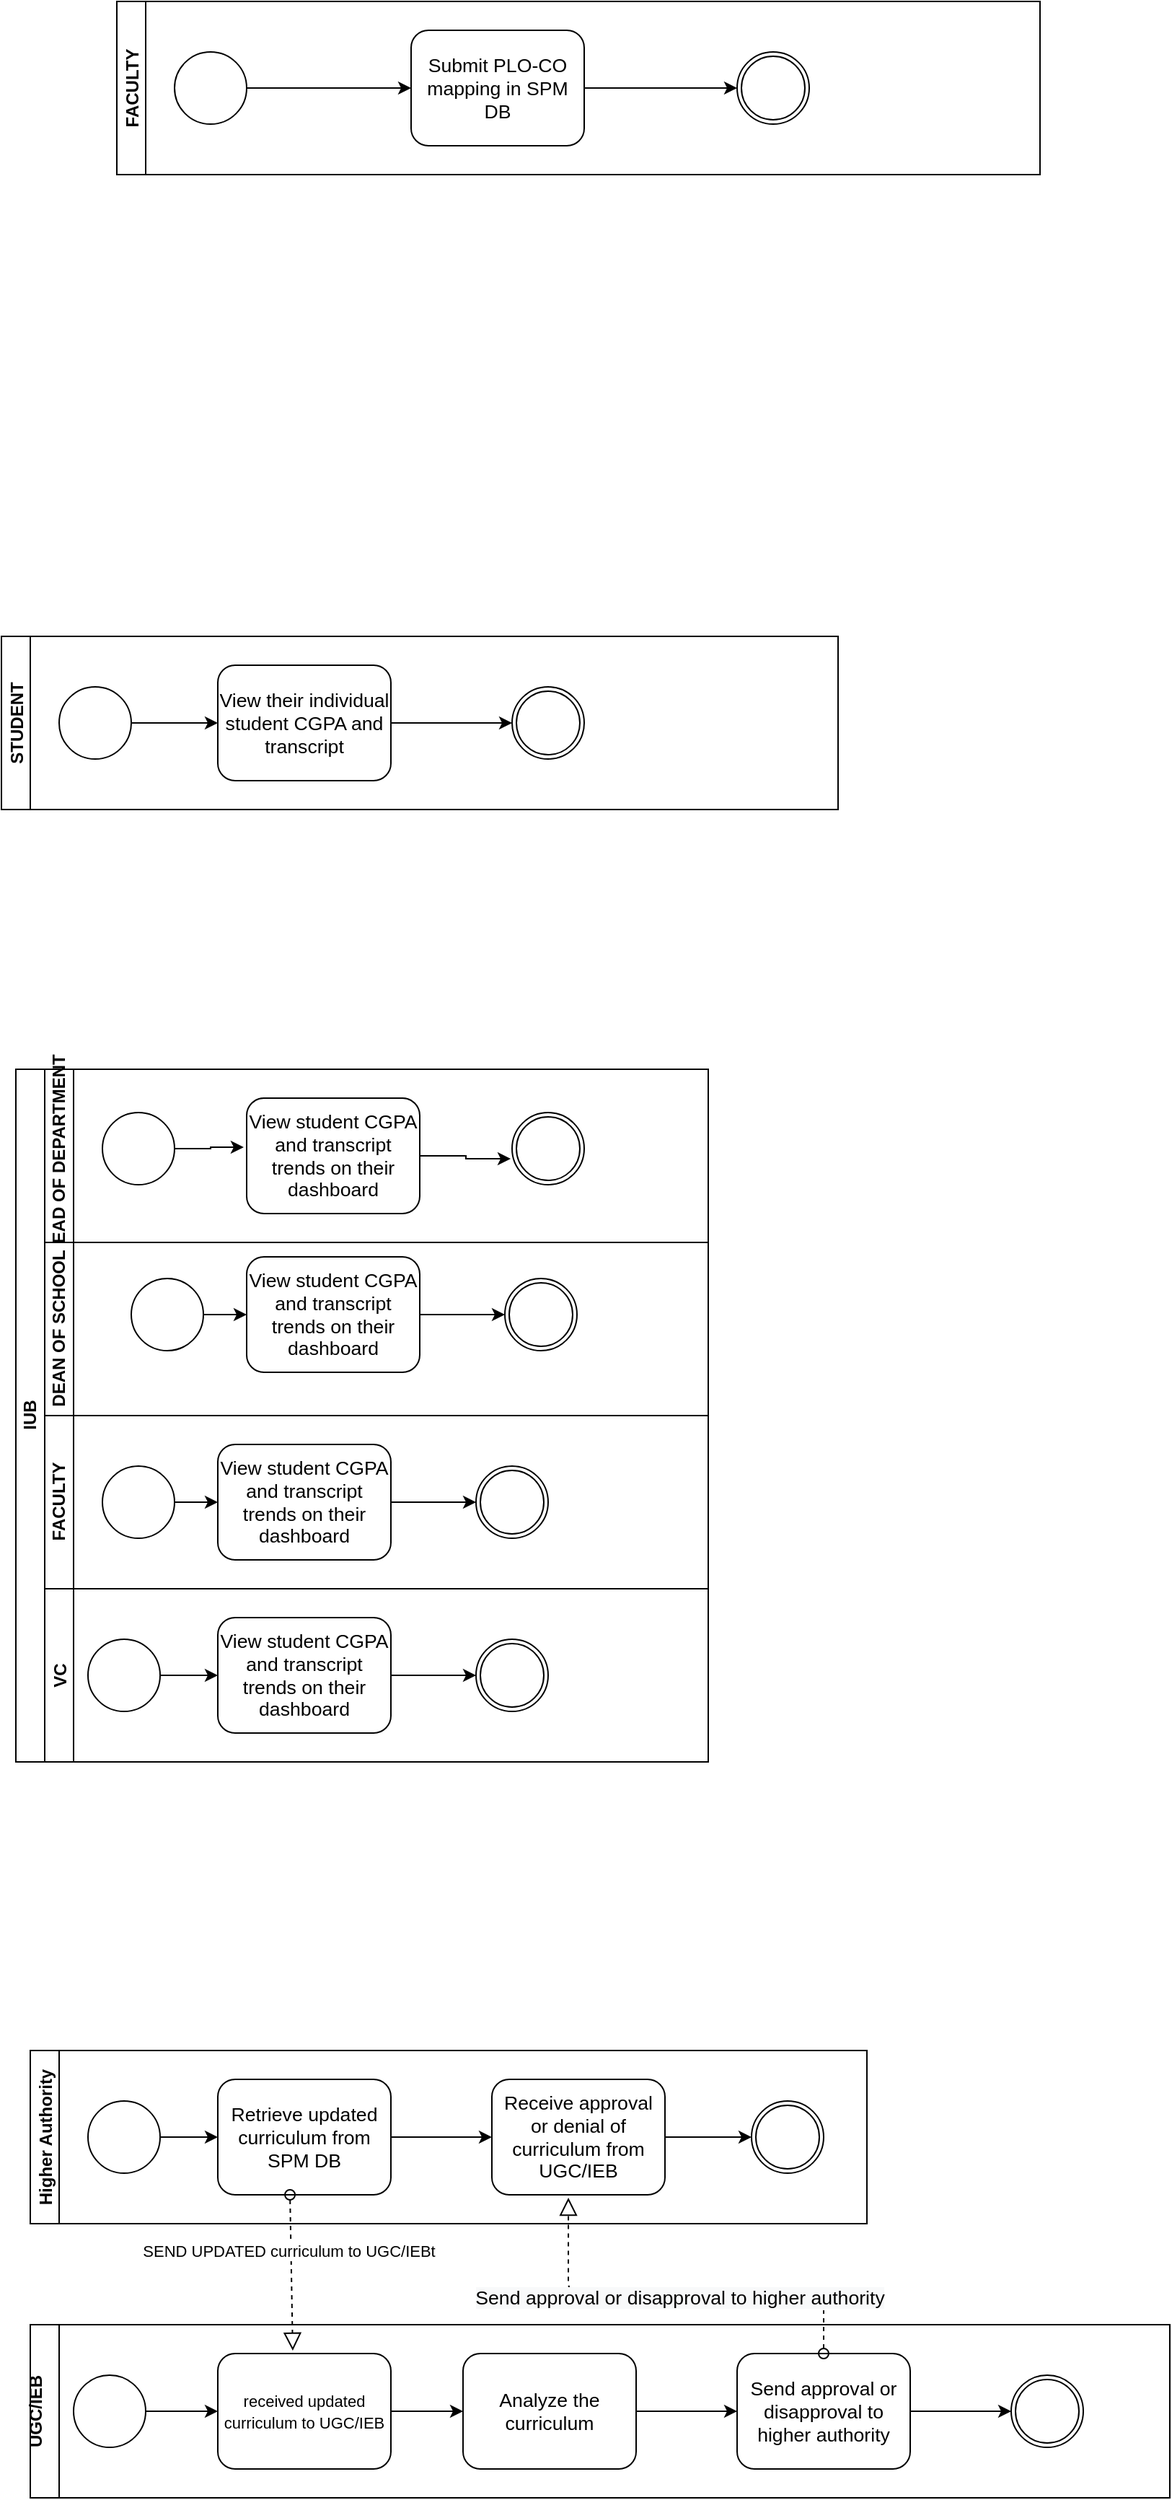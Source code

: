<mxfile version="14.5.3" type="device"><diagram id="prtHgNgQTEPvFCAcTncT" name="Page-1"><mxGraphModel dx="1662" dy="1874" grid="1" gridSize="10" guides="1" tooltips="1" connect="1" arrows="1" fold="1" page="1" pageScale="1" pageWidth="827" pageHeight="1169" math="0" shadow="0"><root><mxCell id="0"/><mxCell id="1" parent="0"/><mxCell id="5oM3blWk7Kuxun4V_PM9-3" value="STUDENT" style="swimlane;startSize=20;horizontal=0;" parent="1" vertex="1"><mxGeometry x="60" y="230" width="580" height="120" as="geometry"/></mxCell><mxCell id="5oM3blWk7Kuxun4V_PM9-8" style="edgeStyle=orthogonalEdgeStyle;rounded=0;orthogonalLoop=1;jettySize=auto;html=1;entryX=0;entryY=0.5;entryDx=0;entryDy=0;" parent="5oM3blWk7Kuxun4V_PM9-3" source="5oM3blWk7Kuxun4V_PM9-4" target="5oM3blWk7Kuxun4V_PM9-7" edge="1"><mxGeometry relative="1" as="geometry"/></mxCell><mxCell id="5oM3blWk7Kuxun4V_PM9-4" value="" style="shape=mxgraph.bpmn.shape;html=1;verticalLabelPosition=bottom;labelBackgroundColor=#ffffff;verticalAlign=top;align=center;perimeter=ellipsePerimeter;outlineConnect=0;outline=standard;symbol=general;" parent="5oM3blWk7Kuxun4V_PM9-3" vertex="1"><mxGeometry x="40" y="35" width="50" height="50" as="geometry"/></mxCell><mxCell id="5oM3blWk7Kuxun4V_PM9-10" style="edgeStyle=orthogonalEdgeStyle;rounded=0;orthogonalLoop=1;jettySize=auto;html=1;entryX=0;entryY=0.5;entryDx=0;entryDy=0;" parent="5oM3blWk7Kuxun4V_PM9-3" source="5oM3blWk7Kuxun4V_PM9-7" target="5oM3blWk7Kuxun4V_PM9-9" edge="1"><mxGeometry relative="1" as="geometry"/></mxCell><mxCell id="5oM3blWk7Kuxun4V_PM9-7" value="&lt;span style=&quot;font-size: 10.0pt ; font-family: &amp;#34;arial&amp;#34; , sans-serif&quot;&gt;View their individual student CGPA and transcript&lt;/span&gt;" style="shape=ext;rounded=1;html=1;whiteSpace=wrap;" parent="5oM3blWk7Kuxun4V_PM9-3" vertex="1"><mxGeometry x="150" y="20" width="120" height="80" as="geometry"/></mxCell><mxCell id="5oM3blWk7Kuxun4V_PM9-9" value="" style="shape=mxgraph.bpmn.shape;html=1;verticalLabelPosition=bottom;labelBackgroundColor=#ffffff;verticalAlign=top;align=center;perimeter=ellipsePerimeter;outlineConnect=0;outline=throwing;symbol=general;" parent="5oM3blWk7Kuxun4V_PM9-3" vertex="1"><mxGeometry x="354" y="35" width="50" height="50" as="geometry"/></mxCell><mxCell id="5oM3blWk7Kuxun4V_PM9-11" value="IUB" style="swimlane;html=1;childLayout=stackLayout;resizeParent=1;resizeParentMax=0;horizontal=0;startSize=20;horizontalStack=0;" parent="1" vertex="1"><mxGeometry x="70" y="530" width="480" height="480" as="geometry"/></mxCell><mxCell id="5oM3blWk7Kuxun4V_PM9-12" value="HEAD OF DEPARTMENT" style="swimlane;html=1;startSize=20;horizontal=0;" parent="5oM3blWk7Kuxun4V_PM9-11" vertex="1"><mxGeometry x="20" width="460" height="120" as="geometry"/></mxCell><mxCell id="5oM3blWk7Kuxun4V_PM9-41" style="edgeStyle=orthogonalEdgeStyle;rounded=0;orthogonalLoop=1;jettySize=auto;html=1;entryX=-0.02;entryY=0.64;entryDx=0;entryDy=0;entryPerimeter=0;" parent="5oM3blWk7Kuxun4V_PM9-12" source="5oM3blWk7Kuxun4V_PM9-37" target="5oM3blWk7Kuxun4V_PM9-38" edge="1"><mxGeometry relative="1" as="geometry"/></mxCell><mxCell id="5oM3blWk7Kuxun4V_PM9-37" value="&lt;p class=&quot;MsoNormal&quot;&gt;&lt;span style=&quot;font-size: 10.0pt ; font-family: &amp;#34;arial&amp;#34; , sans-serif&quot;&gt;View student CGPA and transcript trends on their&lt;br/&gt;dashboard&lt;b&gt;&lt;/b&gt;&lt;/span&gt;&lt;/p&gt;" style="shape=ext;rounded=1;html=1;whiteSpace=wrap;" parent="5oM3blWk7Kuxun4V_PM9-12" vertex="1"><mxGeometry x="140" y="20" width="120" height="80" as="geometry"/></mxCell><mxCell id="5oM3blWk7Kuxun4V_PM9-38" value="" style="shape=mxgraph.bpmn.shape;html=1;verticalLabelPosition=bottom;labelBackgroundColor=#ffffff;verticalAlign=top;align=center;perimeter=ellipsePerimeter;outlineConnect=0;outline=throwing;symbol=general;" parent="5oM3blWk7Kuxun4V_PM9-12" vertex="1"><mxGeometry x="324" y="30" width="50" height="50" as="geometry"/></mxCell><mxCell id="5oM3blWk7Kuxun4V_PM9-40" style="edgeStyle=orthogonalEdgeStyle;rounded=0;orthogonalLoop=1;jettySize=auto;html=1;entryX=-0.017;entryY=0.425;entryDx=0;entryDy=0;entryPerimeter=0;" parent="5oM3blWk7Kuxun4V_PM9-12" source="5oM3blWk7Kuxun4V_PM9-39" target="5oM3blWk7Kuxun4V_PM9-37" edge="1"><mxGeometry relative="1" as="geometry"/></mxCell><mxCell id="5oM3blWk7Kuxun4V_PM9-39" value="" style="shape=mxgraph.bpmn.shape;html=1;verticalLabelPosition=bottom;labelBackgroundColor=#ffffff;verticalAlign=top;align=center;perimeter=ellipsePerimeter;outlineConnect=0;outline=standard;symbol=general;" parent="5oM3blWk7Kuxun4V_PM9-12" vertex="1"><mxGeometry x="40" y="30" width="50" height="50" as="geometry"/></mxCell><mxCell id="5oM3blWk7Kuxun4V_PM9-13" value="DEAN OF SCHOOL" style="swimlane;html=1;startSize=20;horizontal=0;" parent="5oM3blWk7Kuxun4V_PM9-11" vertex="1"><mxGeometry x="20" y="120" width="460" height="120" as="geometry"/></mxCell><mxCell id="5oM3blWk7Kuxun4V_PM9-32" value="" style="shape=mxgraph.bpmn.shape;html=1;verticalLabelPosition=bottom;labelBackgroundColor=#ffffff;verticalAlign=top;align=center;perimeter=ellipsePerimeter;outlineConnect=0;outline=standard;symbol=general;" parent="5oM3blWk7Kuxun4V_PM9-13" vertex="1"><mxGeometry x="60" y="25" width="50" height="50" as="geometry"/></mxCell><mxCell id="5oM3blWk7Kuxun4V_PM9-34" value="&lt;p class=&quot;MsoNormal&quot;&gt;&lt;span style=&quot;font-size: 10.0pt ; font-family: &amp;#34;arial&amp;#34; , sans-serif&quot;&gt;View student CGPA and transcript trends on their&lt;br/&gt;dashboard&lt;b&gt;&lt;/b&gt;&lt;/span&gt;&lt;/p&gt;" style="shape=ext;rounded=1;html=1;whiteSpace=wrap;" parent="5oM3blWk7Kuxun4V_PM9-13" vertex="1"><mxGeometry x="140" y="10" width="120" height="80" as="geometry"/></mxCell><mxCell id="5oM3blWk7Kuxun4V_PM9-31" style="edgeStyle=orthogonalEdgeStyle;rounded=0;orthogonalLoop=1;jettySize=auto;html=1;entryX=0;entryY=0.5;entryDx=0;entryDy=0;" parent="5oM3blWk7Kuxun4V_PM9-13" source="5oM3blWk7Kuxun4V_PM9-32" target="5oM3blWk7Kuxun4V_PM9-34" edge="1"><mxGeometry relative="1" as="geometry"/></mxCell><mxCell id="5oM3blWk7Kuxun4V_PM9-35" value="" style="shape=mxgraph.bpmn.shape;html=1;verticalLabelPosition=bottom;labelBackgroundColor=#ffffff;verticalAlign=top;align=center;perimeter=ellipsePerimeter;outlineConnect=0;outline=throwing;symbol=general;" parent="5oM3blWk7Kuxun4V_PM9-13" vertex="1"><mxGeometry x="319" y="25" width="50" height="50" as="geometry"/></mxCell><mxCell id="5oM3blWk7Kuxun4V_PM9-33" style="edgeStyle=orthogonalEdgeStyle;rounded=0;orthogonalLoop=1;jettySize=auto;html=1;entryX=0;entryY=0.5;entryDx=0;entryDy=0;" parent="5oM3blWk7Kuxun4V_PM9-13" source="5oM3blWk7Kuxun4V_PM9-34" target="5oM3blWk7Kuxun4V_PM9-35" edge="1"><mxGeometry relative="1" as="geometry"/></mxCell><mxCell id="5oM3blWk7Kuxun4V_PM9-14" value="FACULTY" style="swimlane;html=1;startSize=20;horizontal=0;" parent="5oM3blWk7Kuxun4V_PM9-11" vertex="1"><mxGeometry x="20" y="240" width="460" height="120" as="geometry"/></mxCell><mxCell id="5oM3blWk7Kuxun4V_PM9-22" value="" style="shape=mxgraph.bpmn.shape;html=1;verticalLabelPosition=bottom;labelBackgroundColor=#ffffff;verticalAlign=top;align=center;perimeter=ellipsePerimeter;outlineConnect=0;outline=standard;symbol=general;" parent="5oM3blWk7Kuxun4V_PM9-14" vertex="1"><mxGeometry x="40" y="35" width="50" height="50" as="geometry"/></mxCell><mxCell id="5oM3blWk7Kuxun4V_PM9-24" value="&lt;p class=&quot;MsoNormal&quot;&gt;&lt;span style=&quot;font-size: 10.0pt ; font-family: &amp;#34;arial&amp;#34; , sans-serif&quot;&gt;View student CGPA and transcript trends on their&lt;br/&gt;dashboard&lt;b&gt;&lt;/b&gt;&lt;/span&gt;&lt;/p&gt;" style="shape=ext;rounded=1;html=1;whiteSpace=wrap;" parent="5oM3blWk7Kuxun4V_PM9-14" vertex="1"><mxGeometry x="120" y="20" width="120" height="80" as="geometry"/></mxCell><mxCell id="5oM3blWk7Kuxun4V_PM9-21" style="edgeStyle=orthogonalEdgeStyle;rounded=0;orthogonalLoop=1;jettySize=auto;html=1;entryX=0;entryY=0.5;entryDx=0;entryDy=0;" parent="5oM3blWk7Kuxun4V_PM9-14" source="5oM3blWk7Kuxun4V_PM9-22" target="5oM3blWk7Kuxun4V_PM9-24" edge="1"><mxGeometry relative="1" as="geometry"/></mxCell><mxCell id="5oM3blWk7Kuxun4V_PM9-25" value="" style="shape=mxgraph.bpmn.shape;html=1;verticalLabelPosition=bottom;labelBackgroundColor=#ffffff;verticalAlign=top;align=center;perimeter=ellipsePerimeter;outlineConnect=0;outline=throwing;symbol=general;" parent="5oM3blWk7Kuxun4V_PM9-14" vertex="1"><mxGeometry x="299" y="35" width="50" height="50" as="geometry"/></mxCell><mxCell id="5oM3blWk7Kuxun4V_PM9-23" style="edgeStyle=orthogonalEdgeStyle;rounded=0;orthogonalLoop=1;jettySize=auto;html=1;entryX=0;entryY=0.5;entryDx=0;entryDy=0;" parent="5oM3blWk7Kuxun4V_PM9-14" source="5oM3blWk7Kuxun4V_PM9-24" target="5oM3blWk7Kuxun4V_PM9-25" edge="1"><mxGeometry relative="1" as="geometry"/></mxCell><mxCell id="5oM3blWk7Kuxun4V_PM9-15" value="VC" style="swimlane;startSize=20;horizontal=0;" parent="5oM3blWk7Kuxun4V_PM9-11" vertex="1"><mxGeometry x="20" y="360" width="460" height="120" as="geometry"/></mxCell><mxCell id="5oM3blWk7Kuxun4V_PM9-19" style="edgeStyle=orthogonalEdgeStyle;rounded=0;orthogonalLoop=1;jettySize=auto;html=1;entryX=0;entryY=0.5;entryDx=0;entryDy=0;" parent="5oM3blWk7Kuxun4V_PM9-15" source="5oM3blWk7Kuxun4V_PM9-16" target="5oM3blWk7Kuxun4V_PM9-17" edge="1"><mxGeometry relative="1" as="geometry"/></mxCell><mxCell id="5oM3blWk7Kuxun4V_PM9-16" value="" style="shape=mxgraph.bpmn.shape;html=1;verticalLabelPosition=bottom;labelBackgroundColor=#ffffff;verticalAlign=top;align=center;perimeter=ellipsePerimeter;outlineConnect=0;outline=standard;symbol=general;" parent="5oM3blWk7Kuxun4V_PM9-15" vertex="1"><mxGeometry x="30" y="35" width="50" height="50" as="geometry"/></mxCell><mxCell id="5oM3blWk7Kuxun4V_PM9-20" style="edgeStyle=orthogonalEdgeStyle;rounded=0;orthogonalLoop=1;jettySize=auto;html=1;entryX=0;entryY=0.5;entryDx=0;entryDy=0;" parent="5oM3blWk7Kuxun4V_PM9-15" source="5oM3blWk7Kuxun4V_PM9-17" target="5oM3blWk7Kuxun4V_PM9-18" edge="1"><mxGeometry relative="1" as="geometry"/></mxCell><mxCell id="5oM3blWk7Kuxun4V_PM9-17" value="&lt;p class=&quot;MsoNormal&quot;&gt;&lt;span style=&quot;font-size: 10.0pt ; font-family: &amp;#34;arial&amp;#34; , sans-serif&quot;&gt;View student CGPA and transcript trends on their&lt;br/&gt;dashboard&lt;b&gt;&lt;/b&gt;&lt;/span&gt;&lt;/p&gt;" style="shape=ext;rounded=1;html=1;whiteSpace=wrap;" parent="5oM3blWk7Kuxun4V_PM9-15" vertex="1"><mxGeometry x="120" y="20" width="120" height="80" as="geometry"/></mxCell><mxCell id="5oM3blWk7Kuxun4V_PM9-18" value="" style="shape=mxgraph.bpmn.shape;html=1;verticalLabelPosition=bottom;labelBackgroundColor=#ffffff;verticalAlign=top;align=center;perimeter=ellipsePerimeter;outlineConnect=0;outline=throwing;symbol=general;" parent="5oM3blWk7Kuxun4V_PM9-15" vertex="1"><mxGeometry x="299" y="35" width="50" height="50" as="geometry"/></mxCell><mxCell id="5oM3blWk7Kuxun4V_PM9-42" value="Higher Authority" style="swimlane;startSize=20;horizontal=0;" parent="1" vertex="1"><mxGeometry x="80" y="1210" width="580" height="120" as="geometry"/></mxCell><mxCell id="5oM3blWk7Kuxun4V_PM9-47" style="edgeStyle=orthogonalEdgeStyle;rounded=0;orthogonalLoop=1;jettySize=auto;html=1;entryX=0;entryY=0.5;entryDx=0;entryDy=0;" parent="5oM3blWk7Kuxun4V_PM9-42" source="5oM3blWk7Kuxun4V_PM9-45" target="5oM3blWk7Kuxun4V_PM9-46" edge="1"><mxGeometry relative="1" as="geometry"/></mxCell><mxCell id="5oM3blWk7Kuxun4V_PM9-45" value="" style="shape=mxgraph.bpmn.shape;html=1;verticalLabelPosition=bottom;labelBackgroundColor=#ffffff;verticalAlign=top;align=center;perimeter=ellipsePerimeter;outlineConnect=0;outline=standard;symbol=general;" parent="5oM3blWk7Kuxun4V_PM9-42" vertex="1"><mxGeometry x="40" y="35" width="50" height="50" as="geometry"/></mxCell><mxCell id="5oM3blWk7Kuxun4V_PM9-59" style="edgeStyle=orthogonalEdgeStyle;rounded=0;orthogonalLoop=1;jettySize=auto;html=1;" parent="5oM3blWk7Kuxun4V_PM9-42" source="5oM3blWk7Kuxun4V_PM9-46" target="5oM3blWk7Kuxun4V_PM9-58" edge="1"><mxGeometry relative="1" as="geometry"/></mxCell><mxCell id="5oM3blWk7Kuxun4V_PM9-46" value="&lt;span style=&quot;font-size: 10.0pt ; font-family: &amp;#34;arial&amp;#34; , sans-serif&quot;&gt;Retrieve updated curriculum from SPM DB&lt;/span&gt;" style="shape=ext;rounded=1;html=1;whiteSpace=wrap;" parent="5oM3blWk7Kuxun4V_PM9-42" vertex="1"><mxGeometry x="130" y="20" width="120" height="80" as="geometry"/></mxCell><mxCell id="5oM3blWk7Kuxun4V_PM9-64" style="edgeStyle=orthogonalEdgeStyle;rounded=0;orthogonalLoop=1;jettySize=auto;html=1;exitX=1;exitY=0.5;exitDx=0;exitDy=0;" parent="5oM3blWk7Kuxun4V_PM9-42" source="5oM3blWk7Kuxun4V_PM9-58" target="5oM3blWk7Kuxun4V_PM9-63" edge="1"><mxGeometry relative="1" as="geometry"/></mxCell><mxCell id="5oM3blWk7Kuxun4V_PM9-58" value="&lt;span style=&quot;font-size: 10.0pt ; font-family: &amp;#34;arial&amp;#34; , sans-serif&quot;&gt;Receive approval or denial of curriculum from UGC/IEB&lt;/span&gt;" style="shape=ext;rounded=1;html=1;whiteSpace=wrap;" parent="5oM3blWk7Kuxun4V_PM9-42" vertex="1"><mxGeometry x="320" y="20" width="120" height="80" as="geometry"/></mxCell><mxCell id="5oM3blWk7Kuxun4V_PM9-63" value="" style="shape=mxgraph.bpmn.shape;html=1;verticalLabelPosition=bottom;labelBackgroundColor=#ffffff;verticalAlign=top;align=center;perimeter=ellipsePerimeter;outlineConnect=0;outline=throwing;symbol=general;" parent="5oM3blWk7Kuxun4V_PM9-42" vertex="1"><mxGeometry x="500" y="35" width="50" height="50" as="geometry"/></mxCell><mxCell id="5oM3blWk7Kuxun4V_PM9-43" value="UGC/IEB&#10;" style="swimlane;startSize=20;horizontal=0;" parent="1" vertex="1"><mxGeometry x="80" y="1400" width="790" height="120" as="geometry"/></mxCell><mxCell id="5oM3blWk7Kuxun4V_PM9-52" style="edgeStyle=orthogonalEdgeStyle;rounded=0;orthogonalLoop=1;jettySize=auto;html=1;entryX=0;entryY=0.5;entryDx=0;entryDy=0;" parent="5oM3blWk7Kuxun4V_PM9-43" source="5oM3blWk7Kuxun4V_PM9-44" target="5oM3blWk7Kuxun4V_PM9-48" edge="1"><mxGeometry relative="1" as="geometry"/></mxCell><mxCell id="5oM3blWk7Kuxun4V_PM9-44" value="" style="shape=mxgraph.bpmn.shape;html=1;verticalLabelPosition=bottom;labelBackgroundColor=#ffffff;verticalAlign=top;align=center;perimeter=ellipsePerimeter;outlineConnect=0;outline=standard;symbol=general;" parent="5oM3blWk7Kuxun4V_PM9-43" vertex="1"><mxGeometry x="30" y="35" width="50" height="50" as="geometry"/></mxCell><mxCell id="5oM3blWk7Kuxun4V_PM9-54" style="edgeStyle=orthogonalEdgeStyle;rounded=0;orthogonalLoop=1;jettySize=auto;html=1;entryX=0;entryY=0.5;entryDx=0;entryDy=0;" parent="5oM3blWk7Kuxun4V_PM9-43" source="5oM3blWk7Kuxun4V_PM9-48" target="5oM3blWk7Kuxun4V_PM9-53" edge="1"><mxGeometry relative="1" as="geometry"/></mxCell><mxCell id="5oM3blWk7Kuxun4V_PM9-48" value="&lt;span style=&quot;background-color: rgb(255 , 255 , 255)&quot;&gt;&lt;span style=&quot;font-size: 11px&quot;&gt;received&amp;nbsp;updated curriculum to UGC/IEB&lt;/span&gt;&lt;/span&gt;" style="shape=ext;rounded=1;html=1;whiteSpace=wrap;" parent="5oM3blWk7Kuxun4V_PM9-43" vertex="1"><mxGeometry x="130" y="20" width="120" height="80" as="geometry"/></mxCell><mxCell id="5oM3blWk7Kuxun4V_PM9-57" style="edgeStyle=orthogonalEdgeStyle;rounded=0;orthogonalLoop=1;jettySize=auto;html=1;entryX=0;entryY=0.5;entryDx=0;entryDy=0;" parent="5oM3blWk7Kuxun4V_PM9-43" source="5oM3blWk7Kuxun4V_PM9-53" target="5oM3blWk7Kuxun4V_PM9-56" edge="1"><mxGeometry relative="1" as="geometry"/></mxCell><mxCell id="5oM3blWk7Kuxun4V_PM9-53" value="&lt;span style=&quot;font-size: 10.0pt ; font-family: &amp;#34;arial&amp;#34; , sans-serif&quot;&gt;Analyze the curriculum&lt;/span&gt;" style="shape=ext;rounded=1;html=1;whiteSpace=wrap;" parent="5oM3blWk7Kuxun4V_PM9-43" vertex="1"><mxGeometry x="300" y="20" width="120" height="80" as="geometry"/></mxCell><mxCell id="5oM3blWk7Kuxun4V_PM9-68" style="edgeStyle=orthogonalEdgeStyle;rounded=0;orthogonalLoop=1;jettySize=auto;html=1;entryX=0;entryY=0.5;entryDx=0;entryDy=0;" parent="5oM3blWk7Kuxun4V_PM9-43" source="5oM3blWk7Kuxun4V_PM9-56" target="5oM3blWk7Kuxun4V_PM9-66" edge="1"><mxGeometry relative="1" as="geometry"/></mxCell><mxCell id="5oM3blWk7Kuxun4V_PM9-56" value="&lt;span style=&quot;font-size: 10.0pt ; font-family: &amp;#34;arial&amp;#34; , sans-serif&quot;&gt;Send approval or disapproval to higher authority&lt;/span&gt;" style="shape=ext;rounded=1;html=1;whiteSpace=wrap;" parent="5oM3blWk7Kuxun4V_PM9-43" vertex="1"><mxGeometry x="490" y="20" width="120" height="80" as="geometry"/></mxCell><mxCell id="5oM3blWk7Kuxun4V_PM9-66" value="" style="shape=mxgraph.bpmn.shape;html=1;verticalLabelPosition=bottom;labelBackgroundColor=#ffffff;verticalAlign=top;align=center;perimeter=ellipsePerimeter;outlineConnect=0;outline=throwing;symbol=general;" parent="5oM3blWk7Kuxun4V_PM9-43" vertex="1"><mxGeometry x="680" y="35" width="50" height="50" as="geometry"/></mxCell><mxCell id="5oM3blWk7Kuxun4V_PM9-49" value="" style="startArrow=oval;startFill=0;startSize=7;endArrow=block;endFill=0;endSize=10;dashed=1;html=1;exitX=0.417;exitY=1;exitDx=0;exitDy=0;exitPerimeter=0;entryX=0.433;entryY=-0.025;entryDx=0;entryDy=0;entryPerimeter=0;" parent="1" source="5oM3blWk7Kuxun4V_PM9-46" target="5oM3blWk7Kuxun4V_PM9-48" edge="1"><mxGeometry width="100" relative="1" as="geometry"><mxPoint x="360" y="1410" as="sourcePoint"/><mxPoint x="460" y="1410" as="targetPoint"/></mxGeometry></mxCell><mxCell id="5oM3blWk7Kuxun4V_PM9-51" value="SEND UPDATED curriculum to UGC/IEBt" style="edgeLabel;html=1;align=center;verticalAlign=middle;resizable=0;points=[];" parent="5oM3blWk7Kuxun4V_PM9-49" vertex="1" connectable="0"><mxGeometry x="-0.278" y="-2" relative="1" as="geometry"><mxPoint as="offset"/></mxGeometry></mxCell><mxCell id="5oM3blWk7Kuxun4V_PM9-60" value="" style="startArrow=oval;startFill=0;startSize=7;endArrow=block;endFill=0;endSize=10;dashed=1;html=1;exitX=0.5;exitY=0;exitDx=0;exitDy=0;entryX=0.442;entryY=1.025;entryDx=0;entryDy=0;entryPerimeter=0;" parent="1" source="5oM3blWk7Kuxun4V_PM9-56" target="5oM3blWk7Kuxun4V_PM9-58" edge="1"><mxGeometry width="100" relative="1" as="geometry"><mxPoint x="360" y="1450" as="sourcePoint"/><mxPoint x="460" y="1450" as="targetPoint"/><Array as="points"><mxPoint x="630" y="1380"/><mxPoint x="453" y="1380"/></Array></mxGeometry></mxCell><mxCell id="5oM3blWk7Kuxun4V_PM9-62" value="&lt;span style=&quot;font-family: &amp;#34;arial&amp;#34; , sans-serif ; font-size: 13.333px ; background-color: rgb(248 , 249 , 250)&quot;&gt;Send approval or disapproval to higher authority&lt;/span&gt;" style="edgeLabel;html=1;align=center;verticalAlign=middle;resizable=0;points=[];" parent="5oM3blWk7Kuxun4V_PM9-60" vertex="1" connectable="0"><mxGeometry x="-0.018" y="1" relative="1" as="geometry"><mxPoint as="offset"/></mxGeometry></mxCell><mxCell id="kaCUHAEkGt_EPg_1q8rQ-1" value="FACULTY" style="swimlane;startSize=20;horizontal=0;" vertex="1" parent="1"><mxGeometry x="140" y="-210" width="640" height="120" as="geometry"/></mxCell><mxCell id="kaCUHAEkGt_EPg_1q8rQ-5" style="edgeStyle=orthogonalEdgeStyle;rounded=0;orthogonalLoop=1;jettySize=auto;html=1;entryX=0;entryY=0.5;entryDx=0;entryDy=0;" edge="1" parent="kaCUHAEkGt_EPg_1q8rQ-1" source="kaCUHAEkGt_EPg_1q8rQ-2" target="kaCUHAEkGt_EPg_1q8rQ-3"><mxGeometry relative="1" as="geometry"/></mxCell><mxCell id="kaCUHAEkGt_EPg_1q8rQ-2" value="" style="shape=mxgraph.bpmn.shape;html=1;verticalLabelPosition=bottom;labelBackgroundColor=#ffffff;verticalAlign=top;align=center;perimeter=ellipsePerimeter;outlineConnect=0;outline=standard;symbol=general;" vertex="1" parent="kaCUHAEkGt_EPg_1q8rQ-1"><mxGeometry x="40" y="35" width="50" height="50" as="geometry"/></mxCell><mxCell id="kaCUHAEkGt_EPg_1q8rQ-6" style="edgeStyle=orthogonalEdgeStyle;rounded=0;orthogonalLoop=1;jettySize=auto;html=1;entryX=0;entryY=0.5;entryDx=0;entryDy=0;" edge="1" parent="kaCUHAEkGt_EPg_1q8rQ-1" source="kaCUHAEkGt_EPg_1q8rQ-3" target="kaCUHAEkGt_EPg_1q8rQ-4"><mxGeometry relative="1" as="geometry"/></mxCell><mxCell id="kaCUHAEkGt_EPg_1q8rQ-3" value="&lt;span style=&quot;font-size: 10.0pt ; font-family: &amp;#34;arial&amp;#34; , sans-serif&quot;&gt;Submit PLO-CO mapping in SPM DB&lt;/span&gt;" style="shape=ext;rounded=1;html=1;whiteSpace=wrap;" vertex="1" parent="kaCUHAEkGt_EPg_1q8rQ-1"><mxGeometry x="204" y="20" width="120" height="80" as="geometry"/></mxCell><mxCell id="kaCUHAEkGt_EPg_1q8rQ-4" value="" style="shape=mxgraph.bpmn.shape;html=1;verticalLabelPosition=bottom;labelBackgroundColor=#ffffff;verticalAlign=top;align=center;perimeter=ellipsePerimeter;outlineConnect=0;outline=throwing;symbol=general;" vertex="1" parent="kaCUHAEkGt_EPg_1q8rQ-1"><mxGeometry x="430" y="35" width="50" height="50" as="geometry"/></mxCell></root></mxGraphModel></diagram></mxfile>